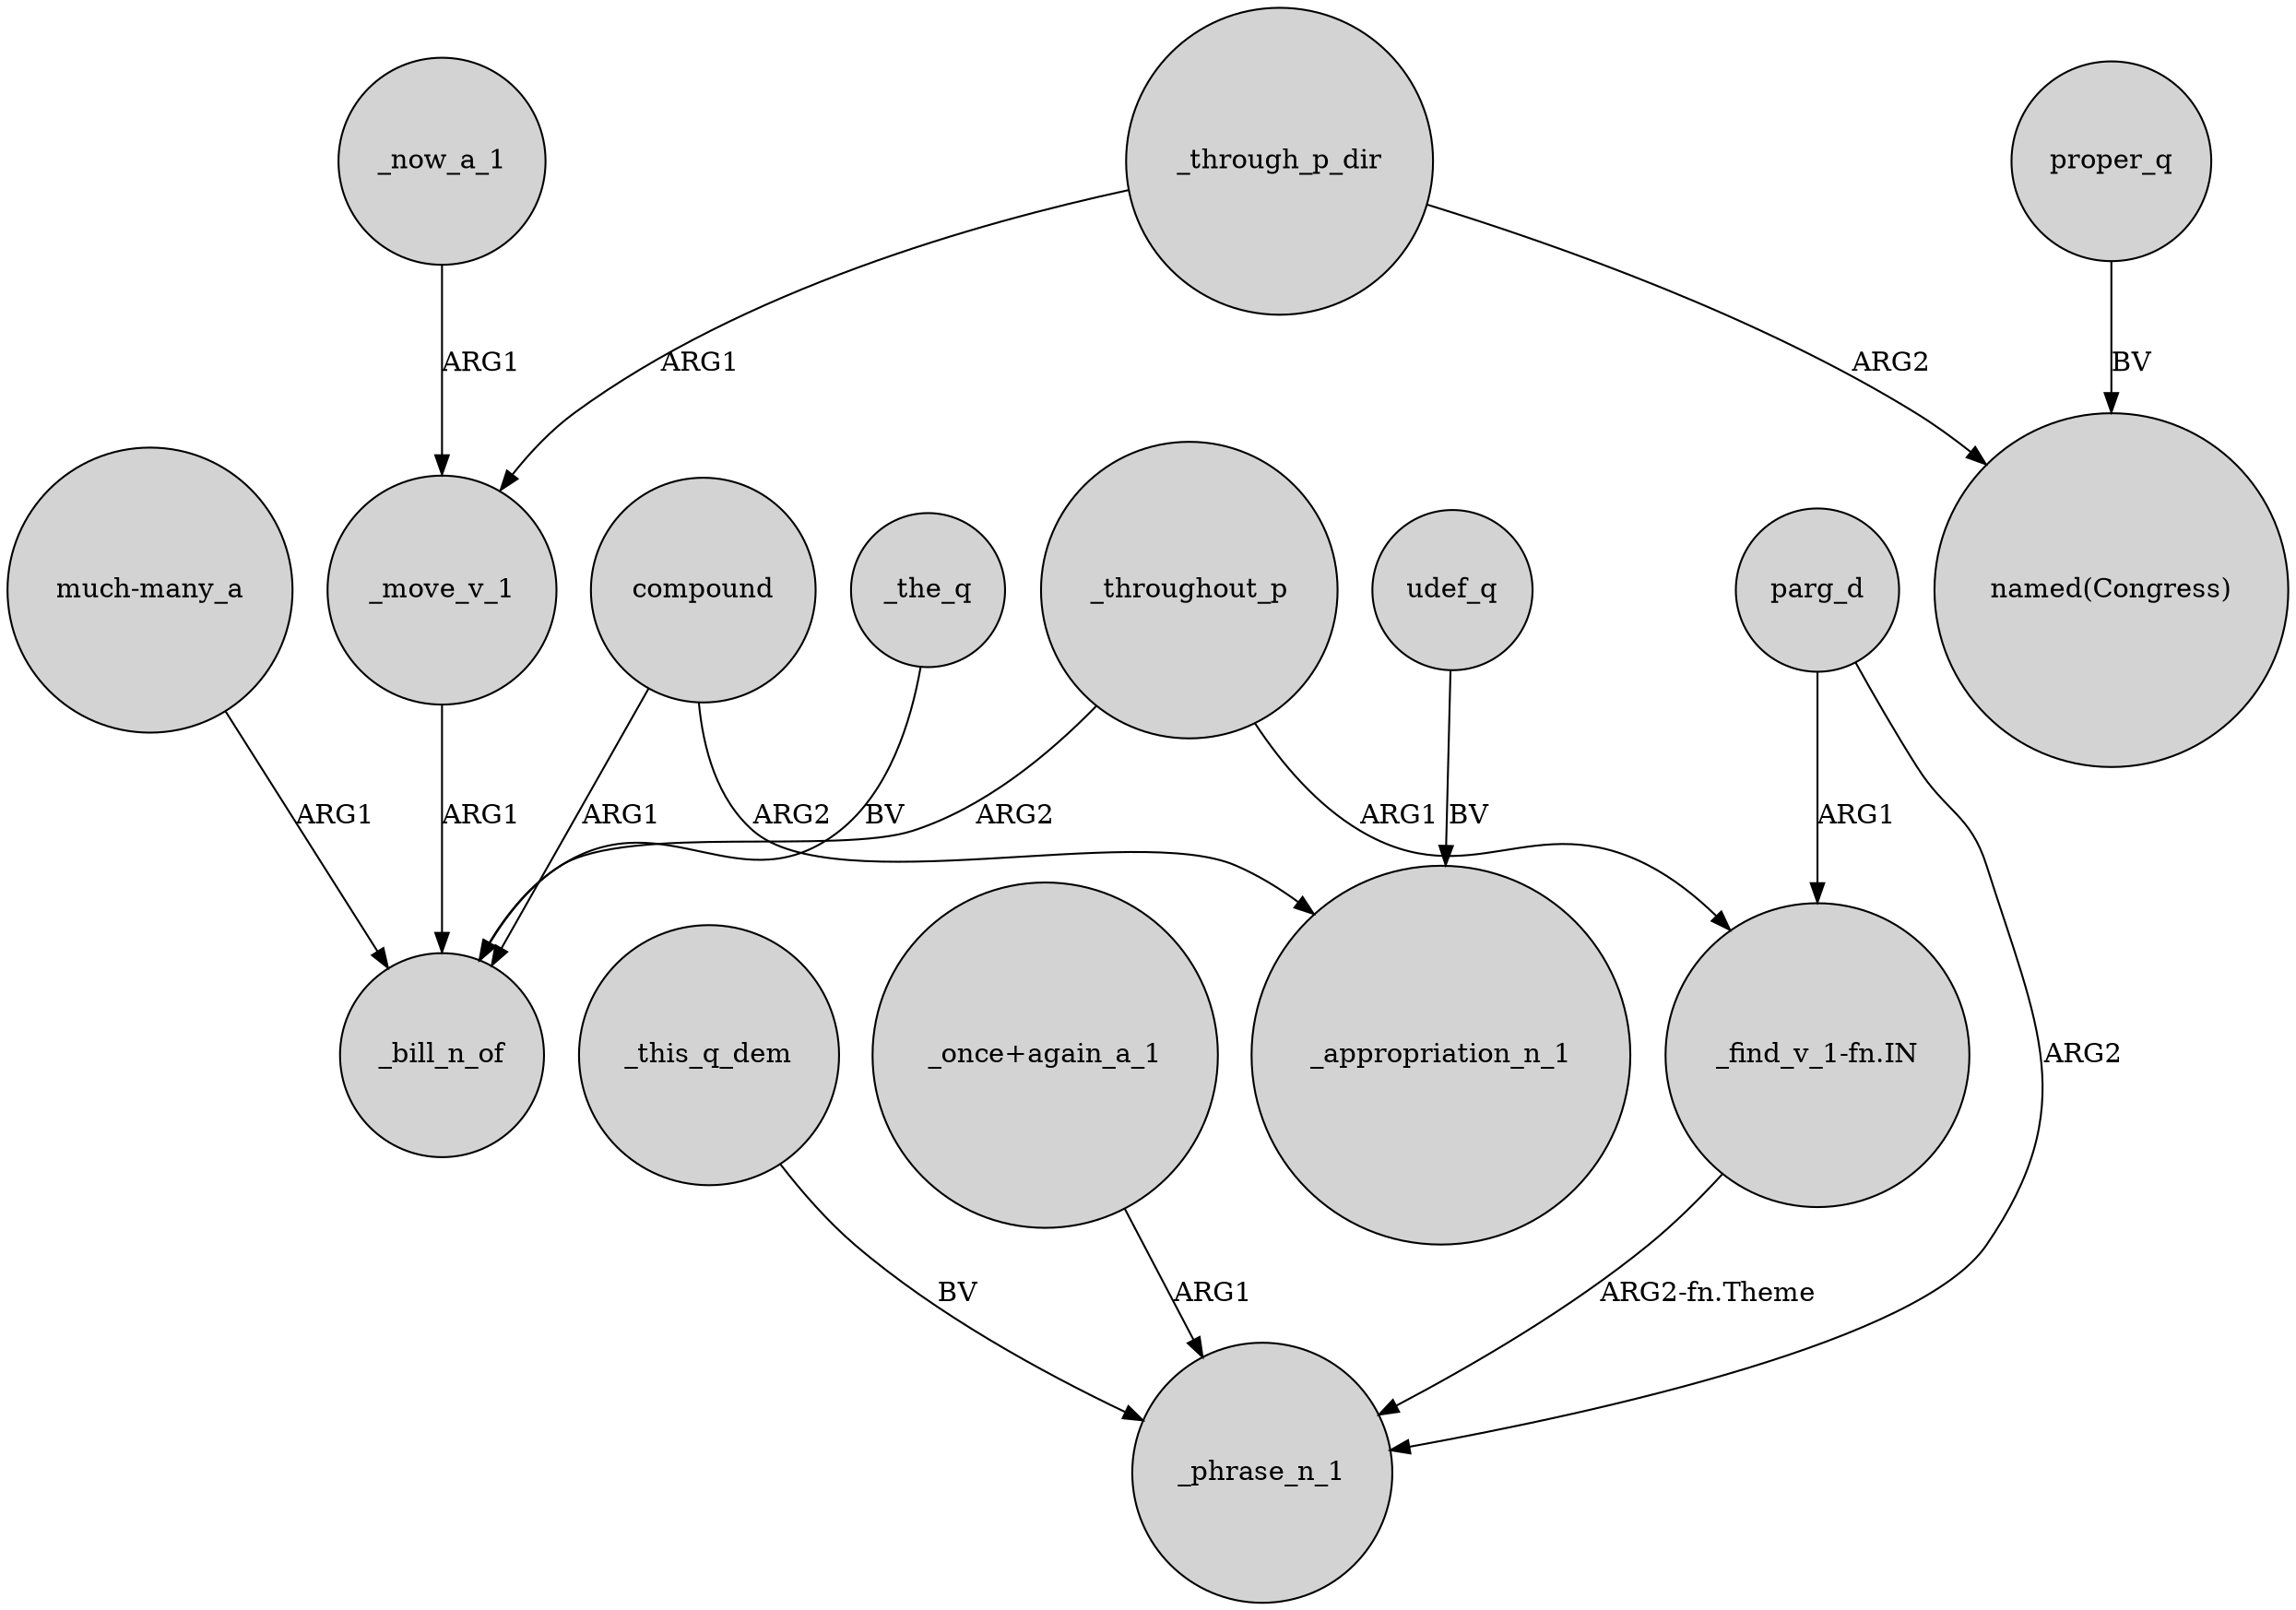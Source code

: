 digraph {
	node [shape=circle style=filled]
	_now_a_1 -> _move_v_1 [label=ARG1]
	_the_q -> _bill_n_of [label=BV]
	_through_p_dir -> "named(Congress)" [label=ARG2]
	_this_q_dem -> _phrase_n_1 [label=BV]
	udef_q -> _appropriation_n_1 [label=BV]
	"_once+again_a_1" -> _phrase_n_1 [label=ARG1]
	_throughout_p -> _bill_n_of [label=ARG2]
	compound -> _bill_n_of [label=ARG1]
	_throughout_p -> "_find_v_1-fn.IN" [label=ARG1]
	_move_v_1 -> _bill_n_of [label=ARG1]
	"_find_v_1-fn.IN" -> _phrase_n_1 [label="ARG2-fn.Theme"]
	_through_p_dir -> _move_v_1 [label=ARG1]
	proper_q -> "named(Congress)" [label=BV]
	parg_d -> _phrase_n_1 [label=ARG2]
	parg_d -> "_find_v_1-fn.IN" [label=ARG1]
	"much-many_a" -> _bill_n_of [label=ARG1]
	compound -> _appropriation_n_1 [label=ARG2]
}
